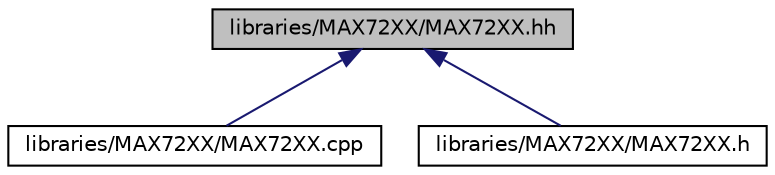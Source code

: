 digraph "libraries/MAX72XX/MAX72XX.hh"
{
  edge [fontname="Helvetica",fontsize="10",labelfontname="Helvetica",labelfontsize="10"];
  node [fontname="Helvetica",fontsize="10",shape=record];
  Node1 [label="libraries/MAX72XX/MAX72XX.hh",height=0.2,width=0.4,color="black", fillcolor="grey75", style="filled", fontcolor="black"];
  Node1 -> Node2 [dir="back",color="midnightblue",fontsize="10",style="solid",fontname="Helvetica"];
  Node2 [label="libraries/MAX72XX/MAX72XX.cpp",height=0.2,width=0.4,color="black", fillcolor="white", style="filled",URL="$dc/d48/MAX72XX_8cpp.html"];
  Node1 -> Node3 [dir="back",color="midnightblue",fontsize="10",style="solid",fontname="Helvetica"];
  Node3 [label="libraries/MAX72XX/MAX72XX.h",height=0.2,width=0.4,color="black", fillcolor="white", style="filled",URL="$df/dcc/MAX72XX_8h.html"];
}

